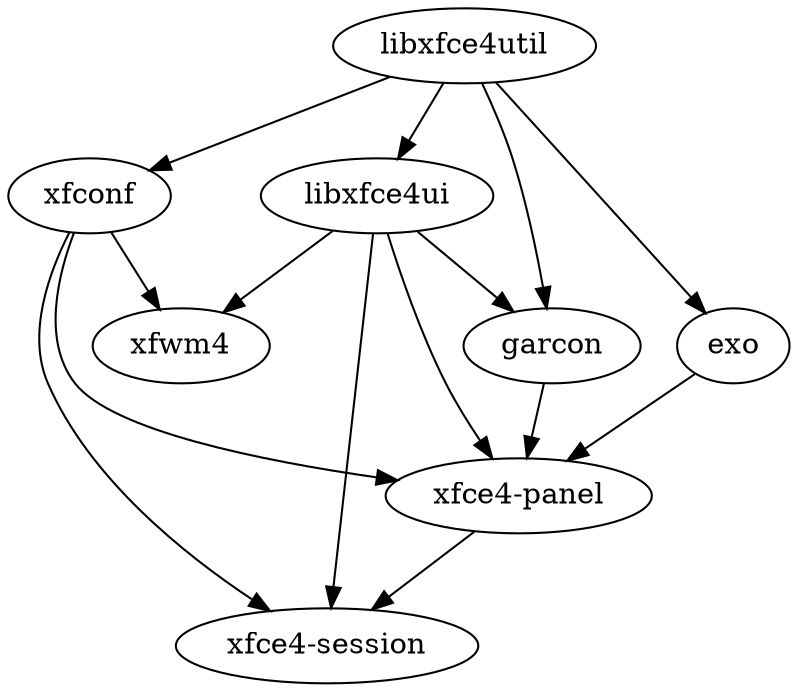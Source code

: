 digraph xfce {
    libxfce4util -> xfconf -> "xfce4-panel";
    libxfce4util -> libxfce4ui -> "xfce4-panel";
    libxfce4util -> exo -> "xfce4-panel";
    libxfce4util -> garcon;
    libxfce4ui -> garcon -> "xfce4-panel";
    libxfce4ui -> "xfce4-session";
    xfconf -> "xfce4-session";
    libxfce4ui -> xfwm4;
    xfconf -> xfwm4;
    "xfce4-panel" -> "xfce4-session";
}
